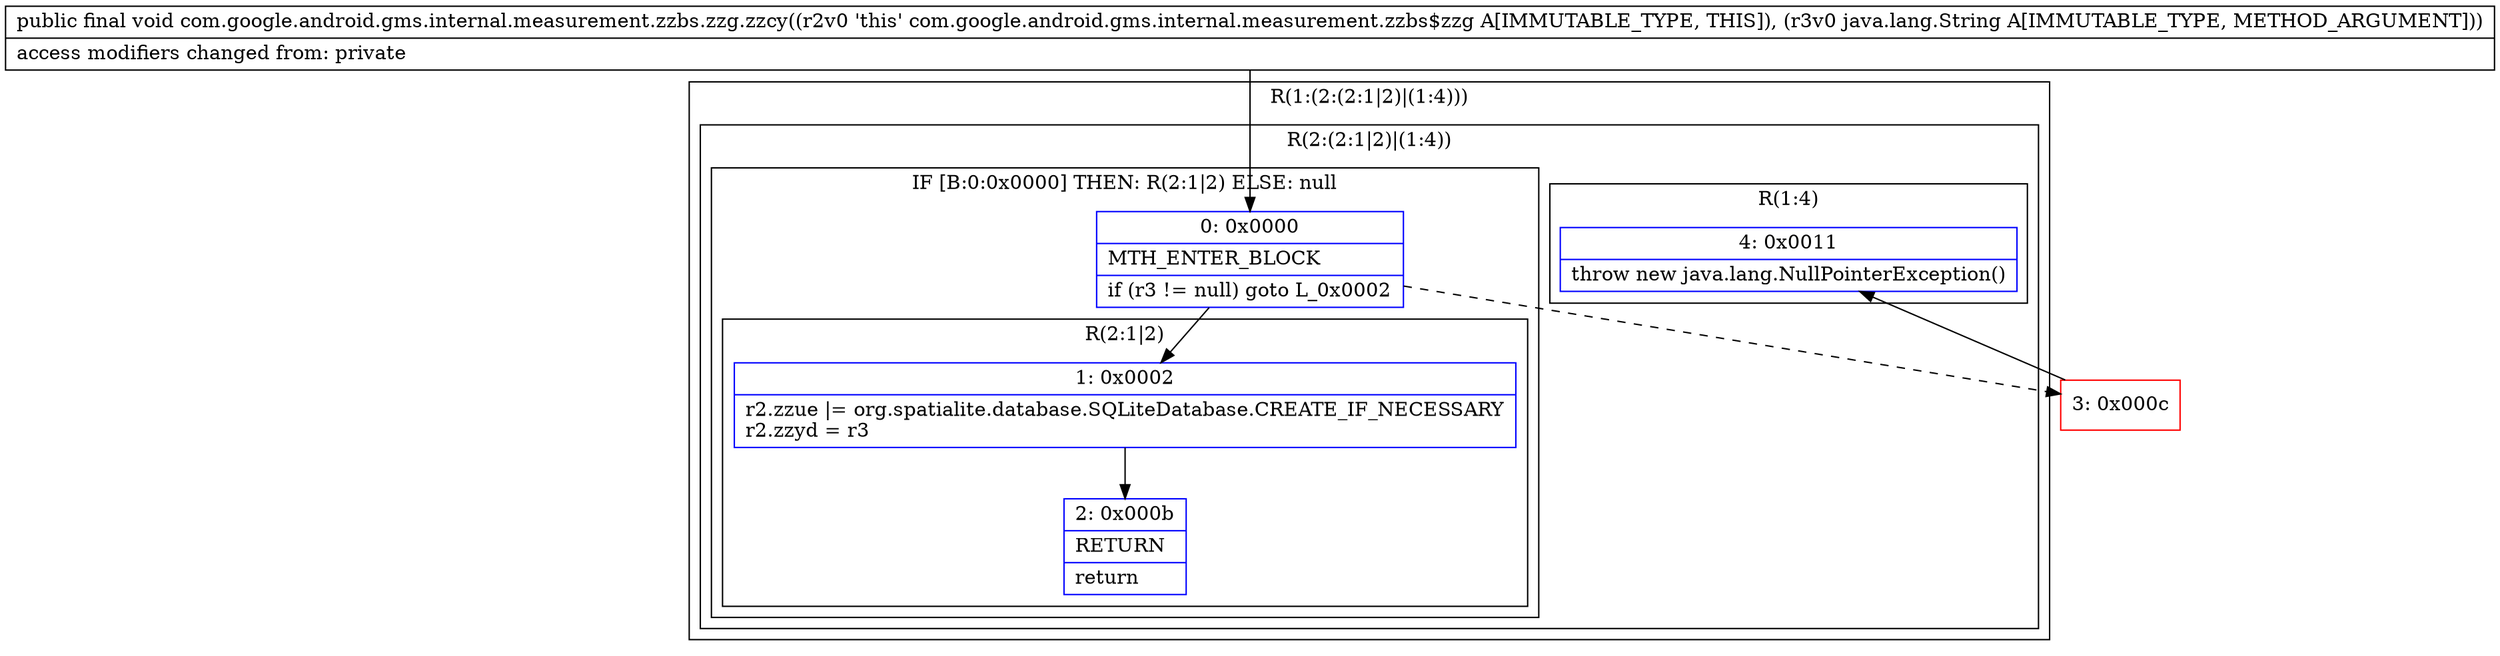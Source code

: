 digraph "CFG forcom.google.android.gms.internal.measurement.zzbs.zzg.zzcy(Ljava\/lang\/String;)V" {
subgraph cluster_Region_1139133450 {
label = "R(1:(2:(2:1|2)|(1:4)))";
node [shape=record,color=blue];
subgraph cluster_Region_1095553942 {
label = "R(2:(2:1|2)|(1:4))";
node [shape=record,color=blue];
subgraph cluster_IfRegion_1392773505 {
label = "IF [B:0:0x0000] THEN: R(2:1|2) ELSE: null";
node [shape=record,color=blue];
Node_0 [shape=record,label="{0\:\ 0x0000|MTH_ENTER_BLOCK\l|if (r3 != null) goto L_0x0002\l}"];
subgraph cluster_Region_644286997 {
label = "R(2:1|2)";
node [shape=record,color=blue];
Node_1 [shape=record,label="{1\:\ 0x0002|r2.zzue \|= org.spatialite.database.SQLiteDatabase.CREATE_IF_NECESSARY\lr2.zzyd = r3\l}"];
Node_2 [shape=record,label="{2\:\ 0x000b|RETURN\l|return\l}"];
}
}
subgraph cluster_Region_1267664719 {
label = "R(1:4)";
node [shape=record,color=blue];
Node_4 [shape=record,label="{4\:\ 0x0011|throw new java.lang.NullPointerException()\l}"];
}
}
}
Node_3 [shape=record,color=red,label="{3\:\ 0x000c}"];
MethodNode[shape=record,label="{public final void com.google.android.gms.internal.measurement.zzbs.zzg.zzcy((r2v0 'this' com.google.android.gms.internal.measurement.zzbs$zzg A[IMMUTABLE_TYPE, THIS]), (r3v0 java.lang.String A[IMMUTABLE_TYPE, METHOD_ARGUMENT]))  | access modifiers changed from: private\l}"];
MethodNode -> Node_0;
Node_0 -> Node_1;
Node_0 -> Node_3[style=dashed];
Node_1 -> Node_2;
Node_3 -> Node_4;
}

